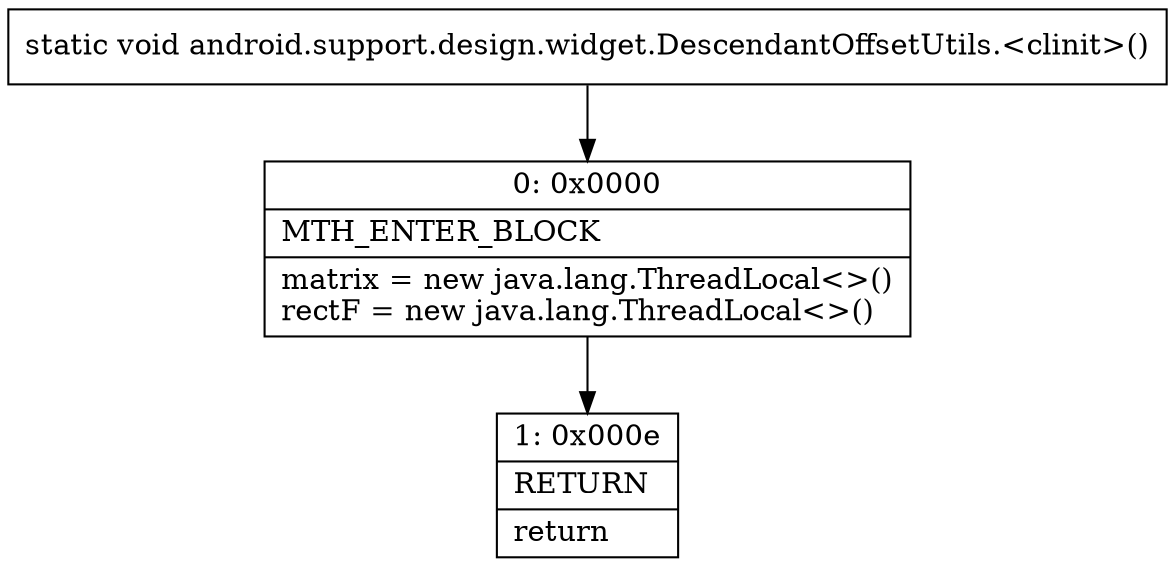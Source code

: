 digraph "CFG forandroid.support.design.widget.DescendantOffsetUtils.\<clinit\>()V" {
Node_0 [shape=record,label="{0\:\ 0x0000|MTH_ENTER_BLOCK\l|matrix = new java.lang.ThreadLocal\<\>()\lrectF = new java.lang.ThreadLocal\<\>()\l}"];
Node_1 [shape=record,label="{1\:\ 0x000e|RETURN\l|return\l}"];
MethodNode[shape=record,label="{static void android.support.design.widget.DescendantOffsetUtils.\<clinit\>() }"];
MethodNode -> Node_0;
Node_0 -> Node_1;
}

